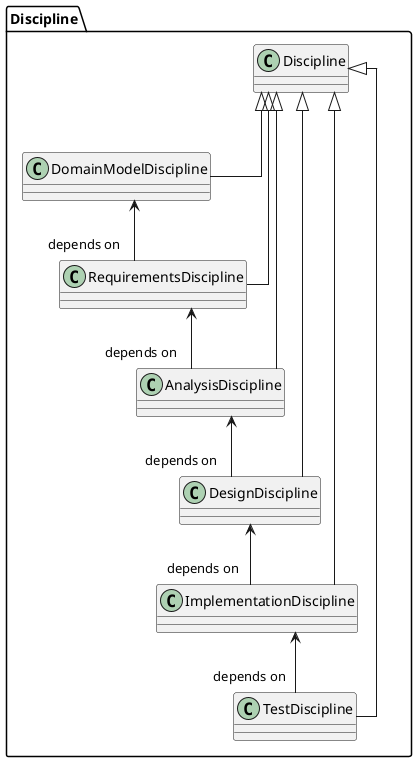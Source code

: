 @startuml

skinparam Linetype ortho


namespace Discipline {
    Class Discipline
    Class DomainModelDiscipline extends Discipline
    Class RequirementsDiscipline extends Discipline
    Class AnalysisDiscipline extends Discipline
    Class DesignDiscipline extends Discipline
    Class ImplementationDiscipline extends Discipline
    Class TestDiscipline extends Discipline

    DomainModelDiscipline <-- "depends on" RequirementsDiscipline
    RequirementsDiscipline <-- "depends on" AnalysisDiscipline
    AnalysisDiscipline <-- "depends on" DesignDiscipline
    DesignDiscipline <-- "depends on" ImplementationDiscipline
    ImplementationDiscipline <-- "depends on" TestDiscipline
}


@enduml
